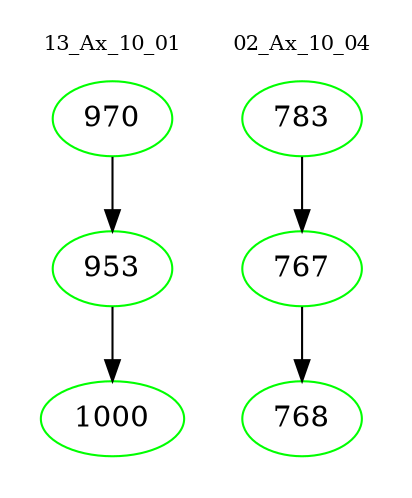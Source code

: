 digraph{
subgraph cluster_0 {
color = white
label = "13_Ax_10_01";
fontsize=10;
T0_970 [label="970", color="green"]
T0_970 -> T0_953 [color="black"]
T0_953 [label="953", color="green"]
T0_953 -> T0_1000 [color="black"]
T0_1000 [label="1000", color="green"]
}
subgraph cluster_1 {
color = white
label = "02_Ax_10_04";
fontsize=10;
T1_783 [label="783", color="green"]
T1_783 -> T1_767 [color="black"]
T1_767 [label="767", color="green"]
T1_767 -> T1_768 [color="black"]
T1_768 [label="768", color="green"]
}
}
